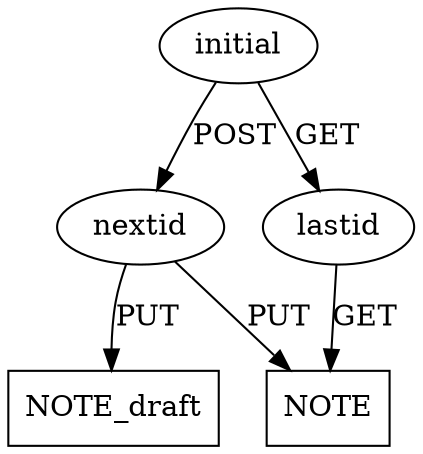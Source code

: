 digraph newnote {
    NOTE [shape=box]
    NOTE_draft [shape=box]
    initial -> nextid[label=POST]
    initial -> lastid[label=GET]
    nextid -> NOTE[label=PUT]
    nextid -> NOTE_draft[label="PUT"]
    lastid -> NOTE[label=GET]
}
